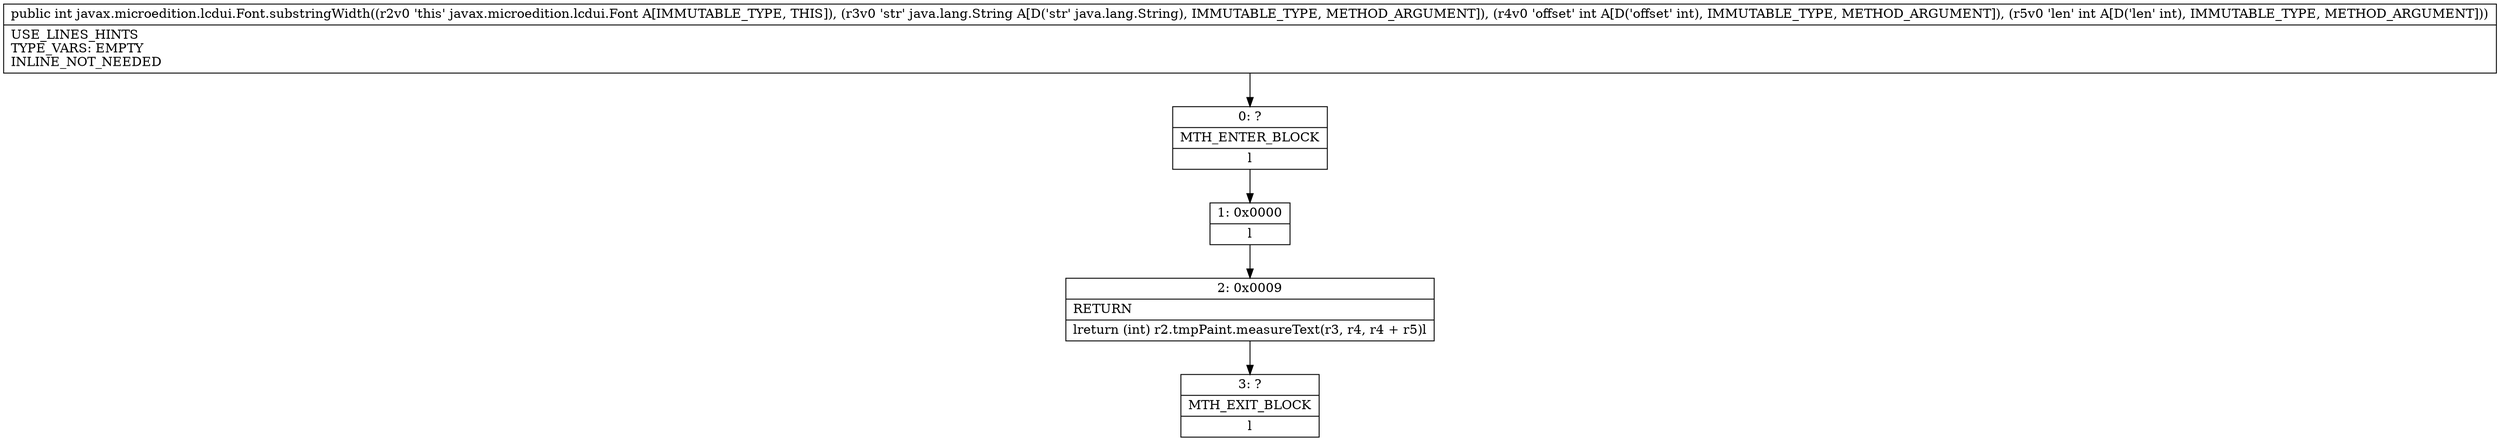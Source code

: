 digraph "CFG forjavax.microedition.lcdui.Font.substringWidth(Ljava\/lang\/String;II)I" {
Node_0 [shape=record,label="{0\:\ ?|MTH_ENTER_BLOCK\l|l}"];
Node_1 [shape=record,label="{1\:\ 0x0000|l}"];
Node_2 [shape=record,label="{2\:\ 0x0009|RETURN\l|lreturn (int) r2.tmpPaint.measureText(r3, r4, r4 + r5)l}"];
Node_3 [shape=record,label="{3\:\ ?|MTH_EXIT_BLOCK\l|l}"];
MethodNode[shape=record,label="{public int javax.microedition.lcdui.Font.substringWidth((r2v0 'this' javax.microedition.lcdui.Font A[IMMUTABLE_TYPE, THIS]), (r3v0 'str' java.lang.String A[D('str' java.lang.String), IMMUTABLE_TYPE, METHOD_ARGUMENT]), (r4v0 'offset' int A[D('offset' int), IMMUTABLE_TYPE, METHOD_ARGUMENT]), (r5v0 'len' int A[D('len' int), IMMUTABLE_TYPE, METHOD_ARGUMENT]))  | USE_LINES_HINTS\lTYPE_VARS: EMPTY\lINLINE_NOT_NEEDED\l}"];
MethodNode -> Node_0;
Node_0 -> Node_1;
Node_1 -> Node_2;
Node_2 -> Node_3;
}

